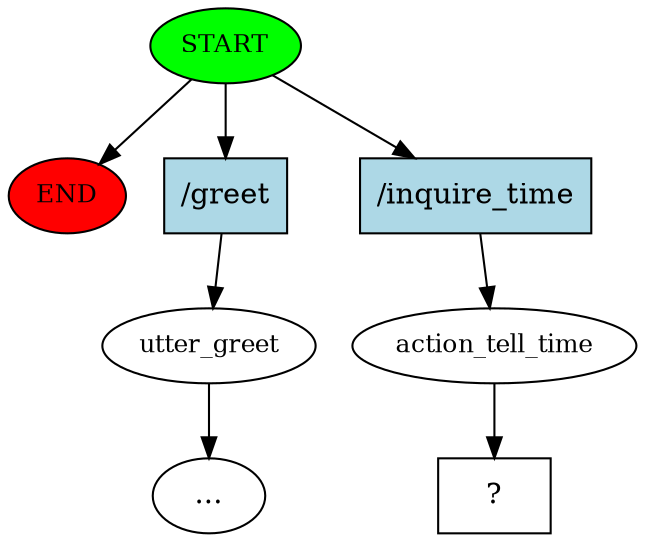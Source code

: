 digraph  {
0 [class="start active", fillcolor=green, fontsize=12, label=START, style=filled];
"-1" [class=end, fillcolor=red, fontsize=12, label=END, style=filled];
1 [class="", fontsize=12, label=utter_greet];
"-5" [class=ellipsis, label="..."];
4 [class=active, fontsize=12, label=action_tell_time];
5 [class="intent dashed active", label="  ?  ", shape=rect];
6 [class=intent, fillcolor=lightblue, label="/greet", shape=rect, style=filled];
7 [class="intent active", fillcolor=lightblue, label="/inquire_time", shape=rect, style=filled];
0 -> "-1"  [class="", key=NONE, label=""];
0 -> 6  [class="", key=0];
0 -> 7  [class=active, key=0];
1 -> "-5"  [class="", key=NONE, label=""];
4 -> 5  [class=active, key=NONE, label=""];
6 -> 1  [class="", key=0];
7 -> 4  [class=active, key=0];
}
